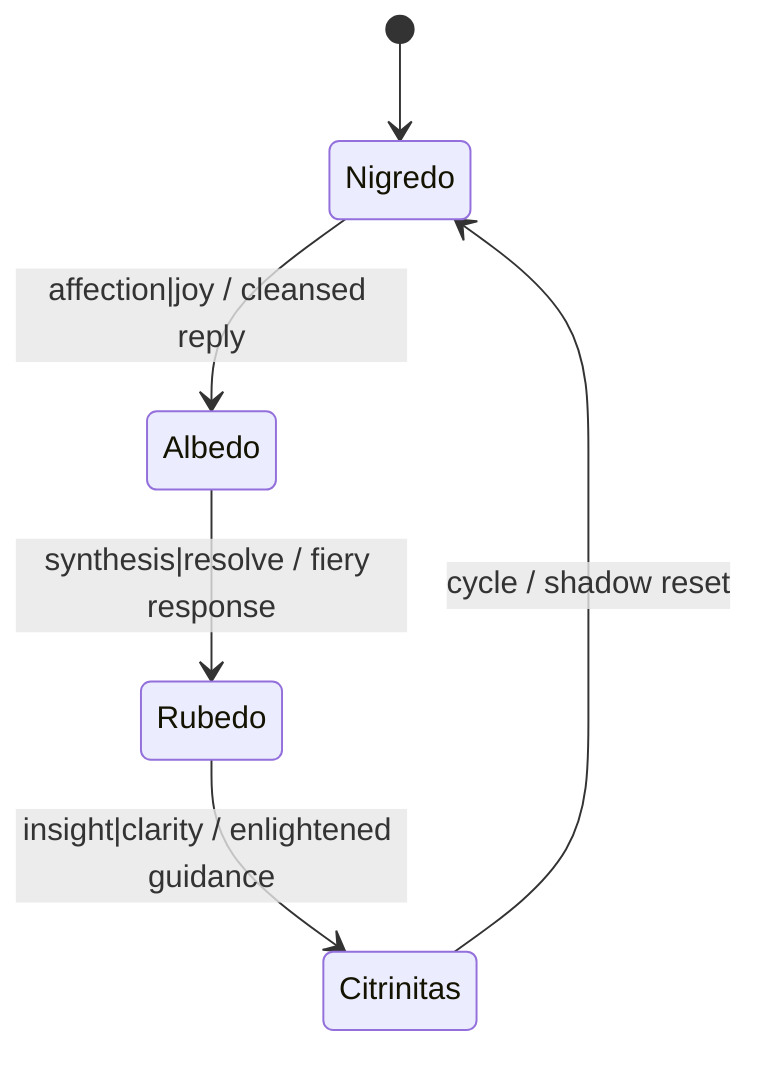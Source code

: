 stateDiagram-v2
    state "Nigredo" as N
    state "Albedo" as A
    state "Rubedo" as R
    state "Citrinitas" as C

    [*] --> N
    N --> A: affection|joy / cleansed reply
    A --> R: synthesis|resolve / fiery response
    R --> C: insight|clarity / enlightened guidance
    C --> N: cycle / shadow reset